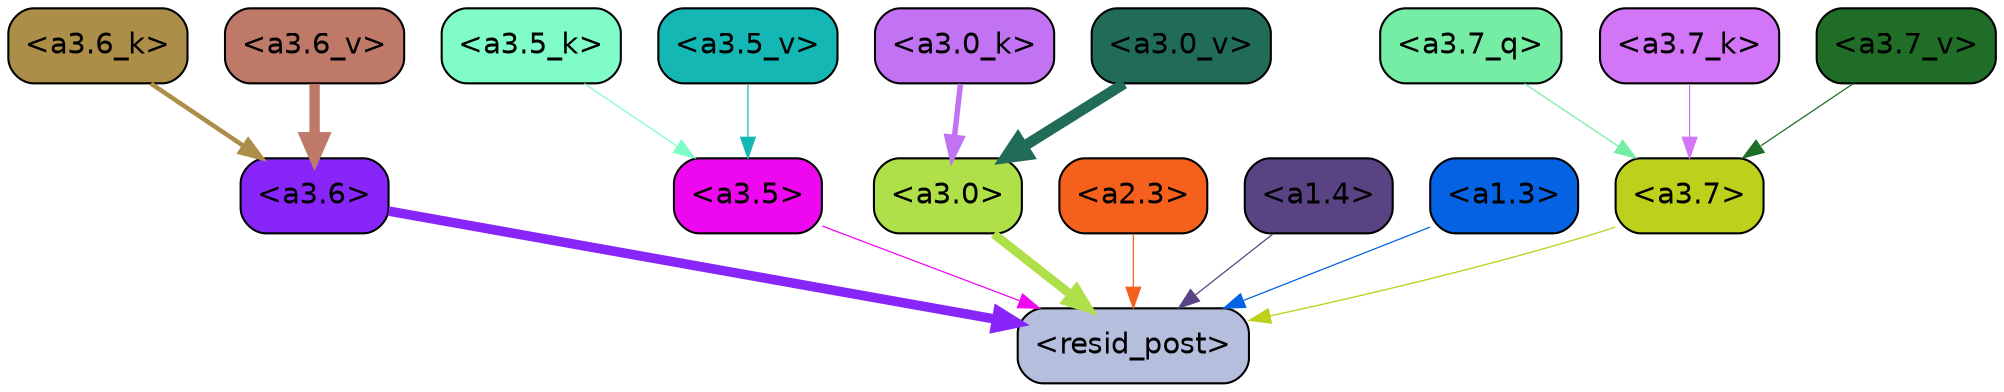 strict digraph "" {
	graph [bgcolor=transparent,
		layout=dot,
		overlap=false,
		splines=true
	];
	"<a3.7>"	[color=black,
		fillcolor="#bdd01c",
		fontname=Helvetica,
		shape=box,
		style="filled, rounded"];
	"<resid_post>"	[color=black,
		fillcolor="#b6bede",
		fontname=Helvetica,
		shape=box,
		style="filled, rounded"];
	"<a3.7>" -> "<resid_post>"	[color="#bdd01c",
		penwidth=0.6239100098609924];
	"<a3.6>"	[color=black,
		fillcolor="#8826fa",
		fontname=Helvetica,
		shape=box,
		style="filled, rounded"];
	"<a3.6>" -> "<resid_post>"	[color="#8826fa",
		penwidth=4.569062113761902];
	"<a3.5>"	[color=black,
		fillcolor="#ee08f0",
		fontname=Helvetica,
		shape=box,
		style="filled, rounded"];
	"<a3.5>" -> "<resid_post>"	[color="#ee08f0",
		penwidth=0.6];
	"<a3.0>"	[color=black,
		fillcolor="#afdf49",
		fontname=Helvetica,
		shape=box,
		style="filled, rounded"];
	"<a3.0>" -> "<resid_post>"	[color="#afdf49",
		penwidth=4.283544182777405];
	"<a2.3>"	[color=black,
		fillcolor="#f5611d",
		fontname=Helvetica,
		shape=box,
		style="filled, rounded"];
	"<a2.3>" -> "<resid_post>"	[color="#f5611d",
		penwidth=0.6];
	"<a1.4>"	[color=black,
		fillcolor="#594383",
		fontname=Helvetica,
		shape=box,
		style="filled, rounded"];
	"<a1.4>" -> "<resid_post>"	[color="#594383",
		penwidth=0.6];
	"<a1.3>"	[color=black,
		fillcolor="#0562e2",
		fontname=Helvetica,
		shape=box,
		style="filled, rounded"];
	"<a1.3>" -> "<resid_post>"	[color="#0562e2",
		penwidth=0.6];
	"<a3.7_q>"	[color=black,
		fillcolor="#75eda4",
		fontname=Helvetica,
		shape=box,
		style="filled, rounded"];
	"<a3.7_q>" -> "<a3.7>"	[color="#75eda4",
		penwidth=0.6];
	"<a3.7_k>"	[color=black,
		fillcolor="#d375f7",
		fontname=Helvetica,
		shape=box,
		style="filled, rounded"];
	"<a3.7_k>" -> "<a3.7>"	[color="#d375f7",
		penwidth=0.6];
	"<a3.6_k>"	[color=black,
		fillcolor="#ac8e48",
		fontname=Helvetica,
		shape=box,
		style="filled, rounded"];
	"<a3.6_k>" -> "<a3.6>"	[color="#ac8e48",
		penwidth=2.1760786175727844];
	"<a3.5_k>"	[color=black,
		fillcolor="#80fcc8",
		fontname=Helvetica,
		shape=box,
		style="filled, rounded"];
	"<a3.5_k>" -> "<a3.5>"	[color="#80fcc8",
		penwidth=0.6];
	"<a3.0_k>"	[color=black,
		fillcolor="#c273f3",
		fontname=Helvetica,
		shape=box,
		style="filled, rounded"];
	"<a3.0_k>" -> "<a3.0>"	[color="#c273f3",
		penwidth=2.632905662059784];
	"<a3.7_v>"	[color=black,
		fillcolor="#1f6d27",
		fontname=Helvetica,
		shape=box,
		style="filled, rounded"];
	"<a3.7_v>" -> "<a3.7>"	[color="#1f6d27",
		penwidth=0.6];
	"<a3.6_v>"	[color=black,
		fillcolor="#be7969",
		fontname=Helvetica,
		shape=box,
		style="filled, rounded"];
	"<a3.6_v>" -> "<a3.6>"	[color="#be7969",
		penwidth=4.981305837631226];
	"<a3.5_v>"	[color=black,
		fillcolor="#15b7b4",
		fontname=Helvetica,
		shape=box,
		style="filled, rounded"];
	"<a3.5_v>" -> "<a3.5>"	[color="#15b7b4",
		penwidth=0.6];
	"<a3.0_v>"	[color=black,
		fillcolor="#216c58",
		fontname=Helvetica,
		shape=box,
		style="filled, rounded"];
	"<a3.0_v>" -> "<a3.0>"	[color="#216c58",
		penwidth=5.168330669403076];
}
